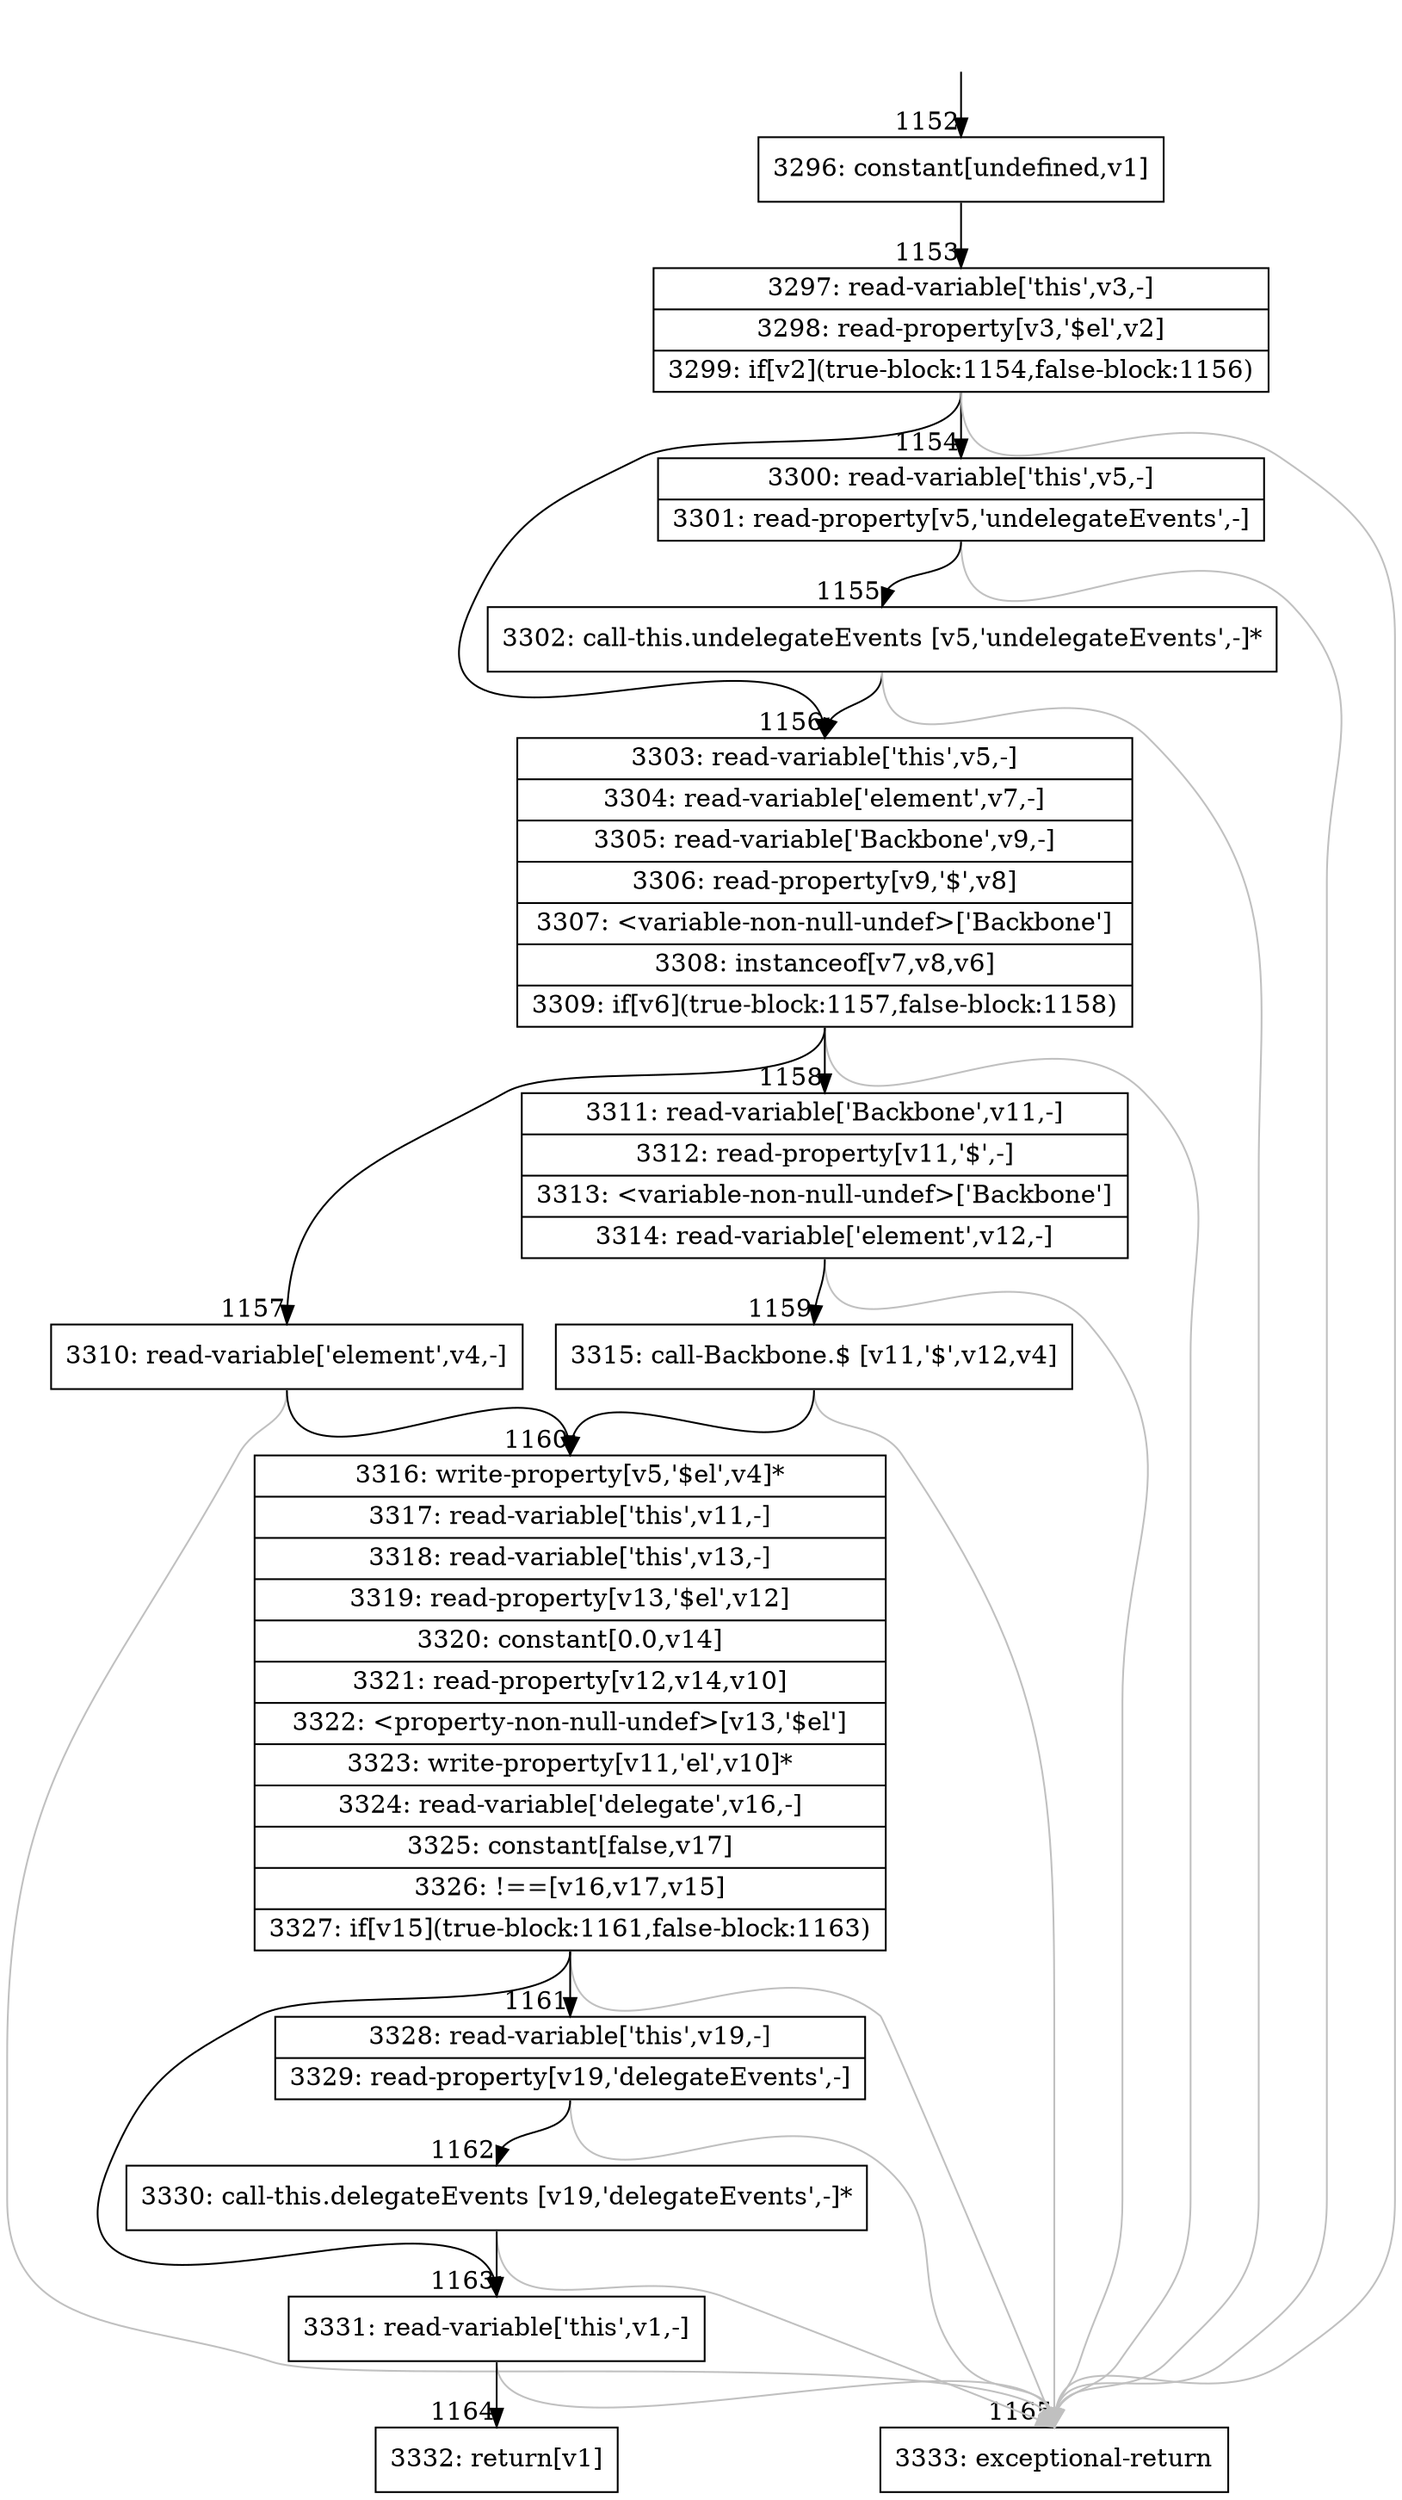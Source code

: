 digraph {
rankdir="TD"
BB_entry86[shape=none,label=""];
BB_entry86 -> BB1152 [tailport=s, headport=n, headlabel="    1152"]
BB1152 [shape=record label="{3296: constant[undefined,v1]}" ] 
BB1152 -> BB1153 [tailport=s, headport=n, headlabel="      1153"]
BB1153 [shape=record label="{3297: read-variable['this',v3,-]|3298: read-property[v3,'$el',v2]|3299: if[v2](true-block:1154,false-block:1156)}" ] 
BB1153 -> BB1154 [tailport=s, headport=n, headlabel="      1154"]
BB1153 -> BB1156 [tailport=s, headport=n, headlabel="      1156"]
BB1153 -> BB1165 [tailport=s, headport=n, color=gray, headlabel="      1165"]
BB1154 [shape=record label="{3300: read-variable['this',v5,-]|3301: read-property[v5,'undelegateEvents',-]}" ] 
BB1154 -> BB1155 [tailport=s, headport=n, headlabel="      1155"]
BB1154 -> BB1165 [tailport=s, headport=n, color=gray]
BB1155 [shape=record label="{3302: call-this.undelegateEvents [v5,'undelegateEvents',-]*}" ] 
BB1155 -> BB1156 [tailport=s, headport=n]
BB1155 -> BB1165 [tailport=s, headport=n, color=gray]
BB1156 [shape=record label="{3303: read-variable['this',v5,-]|3304: read-variable['element',v7,-]|3305: read-variable['Backbone',v9,-]|3306: read-property[v9,'$',v8]|3307: \<variable-non-null-undef\>['Backbone']|3308: instanceof[v7,v8,v6]|3309: if[v6](true-block:1157,false-block:1158)}" ] 
BB1156 -> BB1157 [tailport=s, headport=n, headlabel="      1157"]
BB1156 -> BB1158 [tailport=s, headport=n, headlabel="      1158"]
BB1156 -> BB1165 [tailport=s, headport=n, color=gray]
BB1157 [shape=record label="{3310: read-variable['element',v4,-]}" ] 
BB1157 -> BB1160 [tailport=s, headport=n, headlabel="      1160"]
BB1157 -> BB1165 [tailport=s, headport=n, color=gray]
BB1158 [shape=record label="{3311: read-variable['Backbone',v11,-]|3312: read-property[v11,'$',-]|3313: \<variable-non-null-undef\>['Backbone']|3314: read-variable['element',v12,-]}" ] 
BB1158 -> BB1159 [tailport=s, headport=n, headlabel="      1159"]
BB1158 -> BB1165 [tailport=s, headport=n, color=gray]
BB1159 [shape=record label="{3315: call-Backbone.$ [v11,'$',v12,v4]}" ] 
BB1159 -> BB1160 [tailport=s, headport=n]
BB1159 -> BB1165 [tailport=s, headport=n, color=gray]
BB1160 [shape=record label="{3316: write-property[v5,'$el',v4]*|3317: read-variable['this',v11,-]|3318: read-variable['this',v13,-]|3319: read-property[v13,'$el',v12]|3320: constant[0.0,v14]|3321: read-property[v12,v14,v10]|3322: \<property-non-null-undef\>[v13,'$el']|3323: write-property[v11,'el',v10]*|3324: read-variable['delegate',v16,-]|3325: constant[false,v17]|3326: !==[v16,v17,v15]|3327: if[v15](true-block:1161,false-block:1163)}" ] 
BB1160 -> BB1161 [tailport=s, headport=n, headlabel="      1161"]
BB1160 -> BB1163 [tailport=s, headport=n, headlabel="      1163"]
BB1160 -> BB1165 [tailport=s, headport=n, color=gray]
BB1161 [shape=record label="{3328: read-variable['this',v19,-]|3329: read-property[v19,'delegateEvents',-]}" ] 
BB1161 -> BB1162 [tailport=s, headport=n, headlabel="      1162"]
BB1161 -> BB1165 [tailport=s, headport=n, color=gray]
BB1162 [shape=record label="{3330: call-this.delegateEvents [v19,'delegateEvents',-]*}" ] 
BB1162 -> BB1163 [tailport=s, headport=n]
BB1162 -> BB1165 [tailport=s, headport=n, color=gray]
BB1163 [shape=record label="{3331: read-variable['this',v1,-]}" ] 
BB1163 -> BB1164 [tailport=s, headport=n, headlabel="      1164"]
BB1163 -> BB1165 [tailport=s, headport=n, color=gray]
BB1164 [shape=record label="{3332: return[v1]}" ] 
BB1165 [shape=record label="{3333: exceptional-return}" ] 
//#$~ 1047
}
